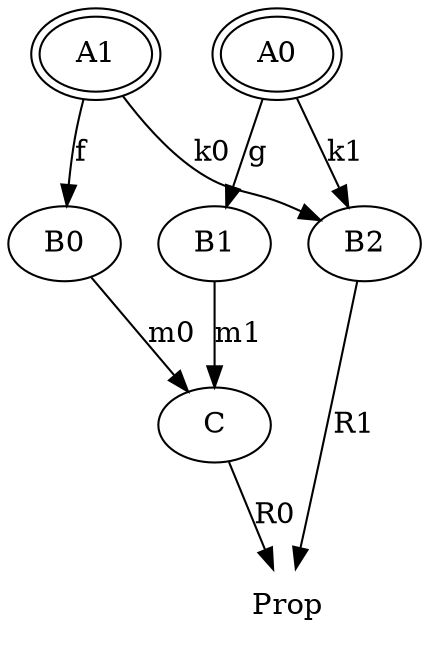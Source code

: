 digraph inj {
  node [peripheries = 2]

  T2 [label = "A0"]
  T5 [label = "A1"]

  node [peripheries = 1]

  T0 [label = "C"]
  T1 [label = "B2"]
  T3 [label = "B0"]
  T4 [label = "B1"]

  node [peripheries = 0]

  T0 -> Prop [label = "R0"]
  T1 -> Prop [label = "R1"]
  T2 -> T1 [label = "k1"]
  T2 -> T4 [label = "g"]
  T3 -> T0 [label = "m0"]
  T4 -> T0 [label = "m1"]
  T5 -> T1 [label = "k0"]
  T5 -> T3 [label = "f"]
}
